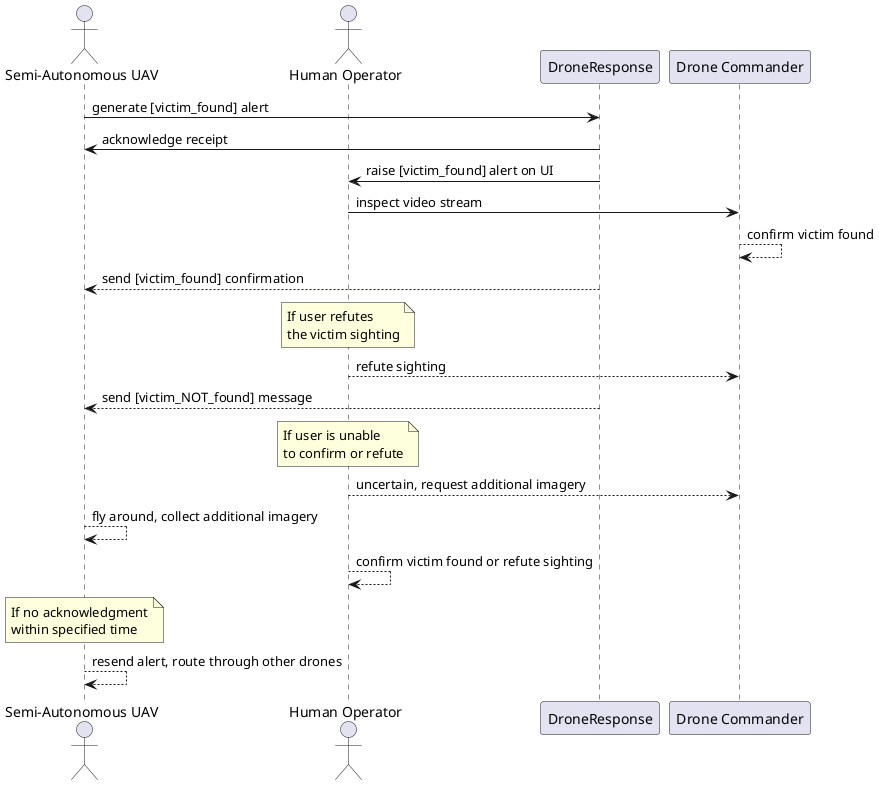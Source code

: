 @startuml "Victim Confirmation Sequence Diagram"

actor "Semi-Autonomous UAV" as UAV
actor "Human Operator" as Operator
participant DroneResponse
participant "Drone Commander" as Commander

UAV -> DroneResponse: generate [victim_found] alert
DroneResponse -> UAV: acknowledge receipt
DroneResponse -> Operator: raise [victim_found] alert on UI
Operator -> Commander: inspect video stream
Commander --> Commander: confirm victim found
DroneResponse --> UAV: send [victim_found] confirmation

note over Operator: If user refutes\nthe victim sighting
Operator --> Commander: refute sighting
DroneResponse --> UAV: send [victim_NOT_found] message

note over Operator: If user is unable\nto confirm or refute
Operator --> Commander: uncertain, request additional imagery
UAV --> UAV: fly around, collect additional imagery
Operator --> Operator: confirm victim found or refute sighting

note over UAV: If no acknowledgment\nwithin specified time
UAV --> UAV: resend alert, route through other drones

@enduml
